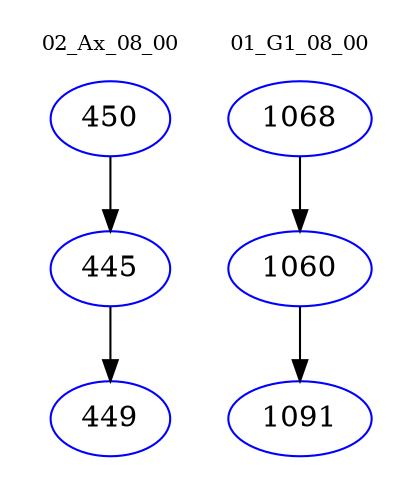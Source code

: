 digraph{
subgraph cluster_0 {
color = white
label = "02_Ax_08_00";
fontsize=10;
T0_450 [label="450", color="blue"]
T0_450 -> T0_445 [color="black"]
T0_445 [label="445", color="blue"]
T0_445 -> T0_449 [color="black"]
T0_449 [label="449", color="blue"]
}
subgraph cluster_1 {
color = white
label = "01_G1_08_00";
fontsize=10;
T1_1068 [label="1068", color="blue"]
T1_1068 -> T1_1060 [color="black"]
T1_1060 [label="1060", color="blue"]
T1_1060 -> T1_1091 [color="black"]
T1_1091 [label="1091", color="blue"]
}
}
